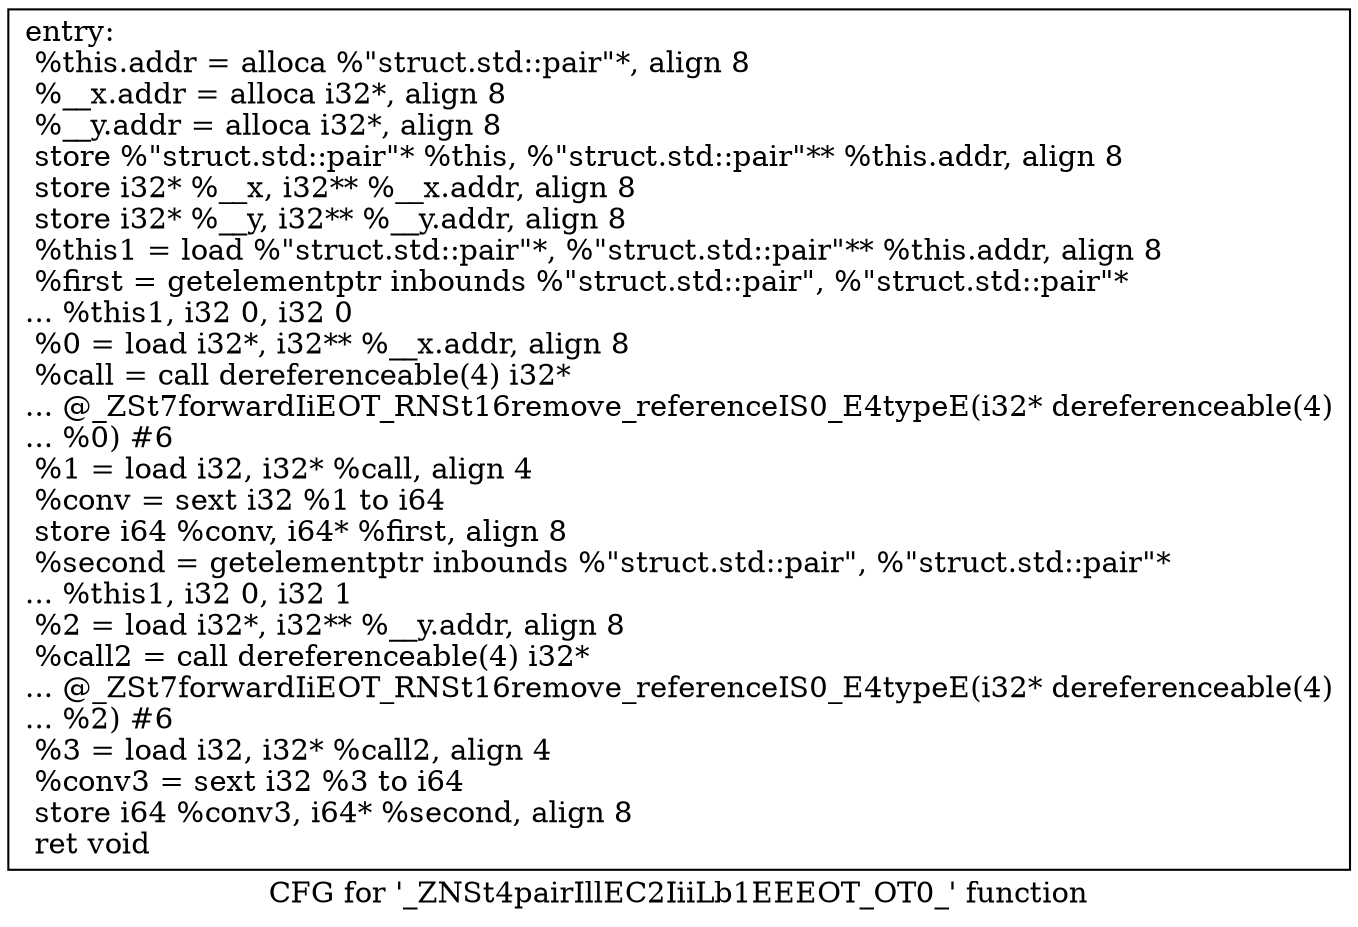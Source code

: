 digraph "CFG for '_ZNSt4pairIllEC2IiiLb1EEEOT_OT0_' function" {
	label="CFG for '_ZNSt4pairIllEC2IiiLb1EEEOT_OT0_' function";

	Node0x5e89310 [shape=record,label="{entry:\l  %this.addr = alloca %\"struct.std::pair\"*, align 8\l  %__x.addr = alloca i32*, align 8\l  %__y.addr = alloca i32*, align 8\l  store %\"struct.std::pair\"* %this, %\"struct.std::pair\"** %this.addr, align 8\l  store i32* %__x, i32** %__x.addr, align 8\l  store i32* %__y, i32** %__y.addr, align 8\l  %this1 = load %\"struct.std::pair\"*, %\"struct.std::pair\"** %this.addr, align 8\l  %first = getelementptr inbounds %\"struct.std::pair\", %\"struct.std::pair\"*\l... %this1, i32 0, i32 0\l  %0 = load i32*, i32** %__x.addr, align 8\l  %call = call dereferenceable(4) i32*\l... @_ZSt7forwardIiEOT_RNSt16remove_referenceIS0_E4typeE(i32* dereferenceable(4)\l... %0) #6\l  %1 = load i32, i32* %call, align 4\l  %conv = sext i32 %1 to i64\l  store i64 %conv, i64* %first, align 8\l  %second = getelementptr inbounds %\"struct.std::pair\", %\"struct.std::pair\"*\l... %this1, i32 0, i32 1\l  %2 = load i32*, i32** %__y.addr, align 8\l  %call2 = call dereferenceable(4) i32*\l... @_ZSt7forwardIiEOT_RNSt16remove_referenceIS0_E4typeE(i32* dereferenceable(4)\l... %2) #6\l  %3 = load i32, i32* %call2, align 4\l  %conv3 = sext i32 %3 to i64\l  store i64 %conv3, i64* %second, align 8\l  ret void\l}"];
}
